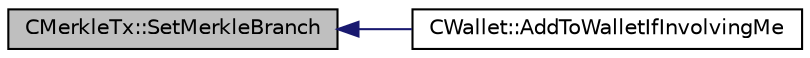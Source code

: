 digraph "CMerkleTx::SetMerkleBranch"
{
  edge [fontname="Helvetica",fontsize="10",labelfontname="Helvetica",labelfontsize="10"];
  node [fontname="Helvetica",fontsize="10",shape=record];
  rankdir="LR";
  Node509 [label="CMerkleTx::SetMerkleBranch",height=0.2,width=0.4,color="black", fillcolor="grey75", style="filled", fontcolor="black"];
  Node509 -> Node510 [dir="back",color="midnightblue",fontsize="10",style="solid",fontname="Helvetica"];
  Node510 [label="CWallet::AddToWalletIfInvolvingMe",height=0.2,width=0.4,color="black", fillcolor="white", style="filled",URL="$group__map_wallet.html#ga487f7cba517d37d24e5fa422711574d9",tooltip="Add a transaction to the wallet, or update it. "];
}
